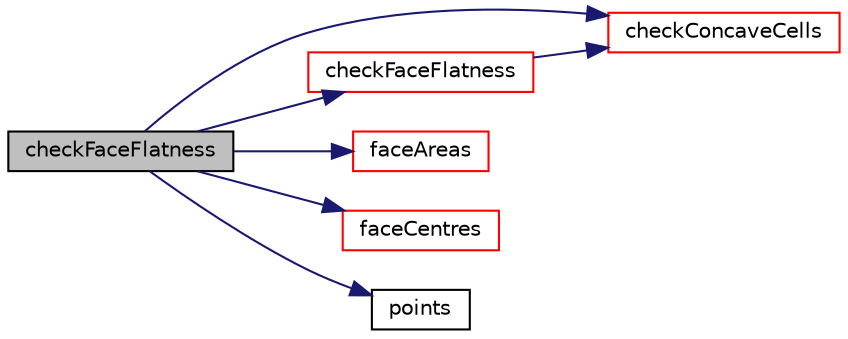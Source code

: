digraph "checkFaceFlatness"
{
  bgcolor="transparent";
  edge [fontname="Helvetica",fontsize="10",labelfontname="Helvetica",labelfontsize="10"];
  node [fontname="Helvetica",fontsize="10",shape=record];
  rankdir="LR";
  Node1 [label="checkFaceFlatness",height=0.2,width=0.4,color="black", fillcolor="grey75", style="filled", fontcolor="black"];
  Node1 -> Node2 [color="midnightblue",fontsize="10",style="solid",fontname="Helvetica"];
  Node2 [label="checkConcaveCells",height=0.2,width=0.4,color="red",URL="$a02020.html#adfa47e7a71cf99a59e1b45ae3515f2f8",tooltip="Check for concave cells by the planes of faces. "];
  Node1 -> Node3 [color="midnightblue",fontsize="10",style="solid",fontname="Helvetica"];
  Node3 [label="checkFaceFlatness",height=0.2,width=0.4,color="red",URL="$a02020.html#a316e03c7eb1453efb24bb9e7b98b4a89",tooltip="Check face warpage. "];
  Node3 -> Node2 [color="midnightblue",fontsize="10",style="solid",fontname="Helvetica"];
  Node1 -> Node4 [color="midnightblue",fontsize="10",style="solid",fontname="Helvetica"];
  Node4 [label="faceAreas",height=0.2,width=0.4,color="red",URL="$a02020.html#a460495623a8ec621b95f93bbcb3d4773"];
  Node1 -> Node5 [color="midnightblue",fontsize="10",style="solid",fontname="Helvetica"];
  Node5 [label="faceCentres",height=0.2,width=0.4,color="red",URL="$a02020.html#a56749206c7d38a4c3cfbf4103547e555"];
  Node1 -> Node6 [color="midnightblue",fontsize="10",style="solid",fontname="Helvetica"];
  Node6 [label="points",height=0.2,width=0.4,color="black",URL="$a02020.html#aff2a8eddc9329f3a923a0bf3b1bdd364",tooltip="Return mesh points. "];
}

